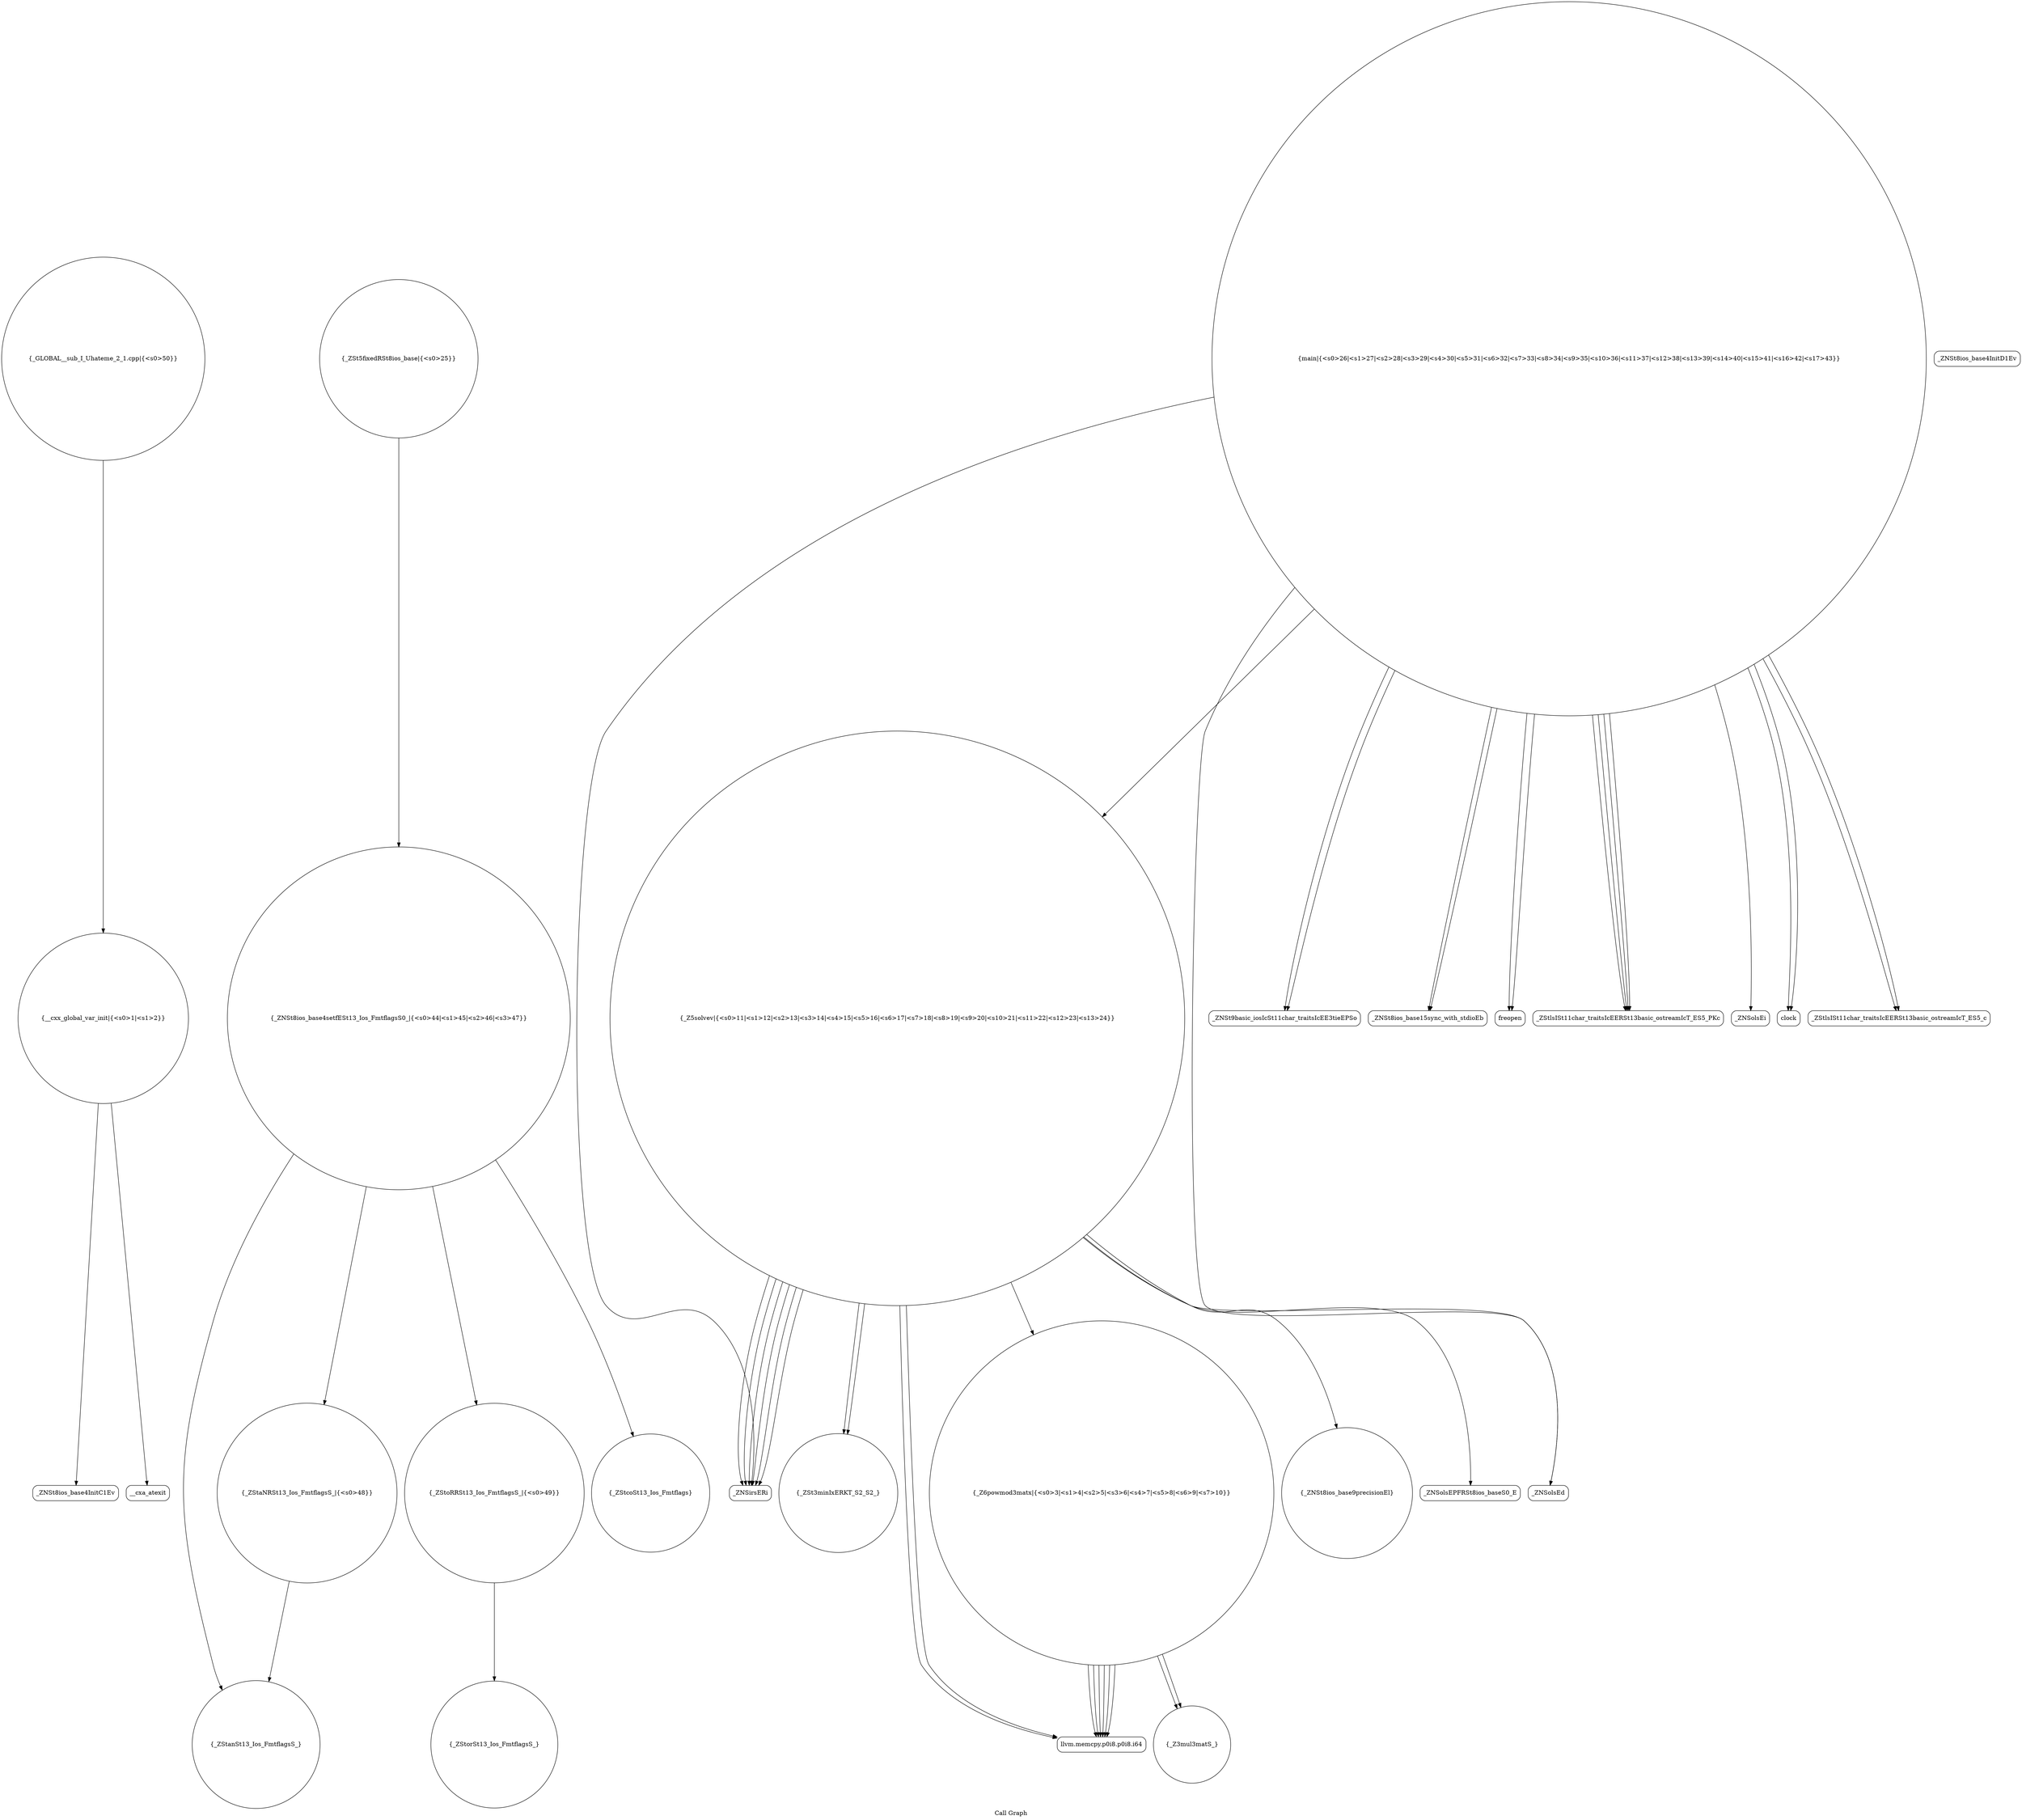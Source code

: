 digraph "Call Graph" {
	label="Call Graph";

	Node0x557cf68aa510 [shape=record,shape=circle,label="{__cxx_global_var_init|{<s0>1|<s1>2}}"];
	Node0x557cf68aa510:s0 -> Node0x557cf68aa9a0[color=black];
	Node0x557cf68aa510:s1 -> Node0x557cf68aaaa0[color=black];
	Node0x557cf68ab620 [shape=record,shape=circle,label="{_ZStanSt13_Ios_FmtflagsS_}"];
	Node0x557cf68aaca0 [shape=record,shape=circle,label="{_Z5solvev|{<s0>11|<s1>12|<s2>13|<s3>14|<s4>15|<s5>16|<s6>17|<s7>18|<s8>19|<s9>20|<s10>21|<s11>22|<s12>23|<s13>24}}"];
	Node0x557cf68aaca0:s0 -> Node0x557cf68aad20[color=black];
	Node0x557cf68aaca0:s1 -> Node0x557cf68aad20[color=black];
	Node0x557cf68aaca0:s2 -> Node0x557cf68aad20[color=black];
	Node0x557cf68aaca0:s3 -> Node0x557cf68aad20[color=black];
	Node0x557cf68aaca0:s4 -> Node0x557cf68aad20[color=black];
	Node0x557cf68aaca0:s5 -> Node0x557cf68aad20[color=black];
	Node0x557cf68aaca0:s6 -> Node0x557cf68aada0[color=black];
	Node0x557cf68aaca0:s7 -> Node0x557cf68aada0[color=black];
	Node0x557cf68aaca0:s8 -> Node0x557cf68aac20[color=black];
	Node0x557cf68aaca0:s9 -> Node0x557cf68aaba0[color=black];
	Node0x557cf68aaca0:s10 -> Node0x557cf68aac20[color=black];
	Node0x557cf68aaca0:s11 -> Node0x557cf68aae20[color=black];
	Node0x557cf68aaca0:s12 -> Node0x557cf68aaea0[color=black];
	Node0x557cf68aaca0:s13 -> Node0x557cf68aafa0[color=black];
	Node0x557cf68ab020 [shape=record,shape=circle,label="{main|{<s0>26|<s1>27|<s2>28|<s3>29|<s4>30|<s5>31|<s6>32|<s7>33|<s8>34|<s9>35|<s10>36|<s11>37|<s12>38|<s13>39|<s14>40|<s15>41|<s16>42|<s17>43}}"];
	Node0x557cf68ab020:s0 -> Node0x557cf68ab0a0[color=black];
	Node0x557cf68ab020:s1 -> Node0x557cf68ab0a0[color=black];
	Node0x557cf68ab020:s2 -> Node0x557cf68ab120[color=black];
	Node0x557cf68ab020:s3 -> Node0x557cf68ab120[color=black];
	Node0x557cf68ab020:s4 -> Node0x557cf68ab1a0[color=black];
	Node0x557cf68ab020:s5 -> Node0x557cf68ab1a0[color=black];
	Node0x557cf68ab020:s6 -> Node0x557cf68aad20[color=black];
	Node0x557cf68ab020:s7 -> Node0x557cf68ab220[color=black];
	Node0x557cf68ab020:s8 -> Node0x557cf68ab2a0[color=black];
	Node0x557cf68ab020:s9 -> Node0x557cf68ab220[color=black];
	Node0x557cf68ab020:s10 -> Node0x557cf68ab320[color=black];
	Node0x557cf68ab020:s11 -> Node0x557cf68aaca0[color=black];
	Node0x557cf68ab020:s12 -> Node0x557cf68ab320[color=black];
	Node0x557cf68ab020:s13 -> Node0x557cf68ab3a0[color=black];
	Node0x557cf68ab020:s14 -> Node0x557cf68ab220[color=black];
	Node0x557cf68ab020:s15 -> Node0x557cf68aafa0[color=black];
	Node0x557cf68ab020:s16 -> Node0x557cf68ab220[color=black];
	Node0x557cf68ab020:s17 -> Node0x557cf68ab3a0[color=black];
	Node0x557cf68ab3a0 [shape=record,shape=Mrecord,label="{_ZStlsISt11char_traitsIcEERSt13basic_ostreamIcT_ES5_c}"];
	Node0x557cf68aaa20 [shape=record,shape=Mrecord,label="{_ZNSt8ios_base4InitD1Ev}"];
	Node0x557cf68ab720 [shape=record,shape=circle,label="{_GLOBAL__sub_I_Uhateme_2_1.cpp|{<s0>50}}"];
	Node0x557cf68ab720:s0 -> Node0x557cf68aa510[color=black];
	Node0x557cf68aada0 [shape=record,shape=circle,label="{_ZSt3minIxERKT_S2_S2_}"];
	Node0x557cf68ab120 [shape=record,shape=Mrecord,label="{_ZNSt8ios_base15sync_with_stdioEb}"];
	Node0x557cf68ab4a0 [shape=record,shape=circle,label="{_ZStaNRSt13_Ios_FmtflagsS_|{<s0>48}}"];
	Node0x557cf68ab4a0:s0 -> Node0x557cf68ab620[color=black];
	Node0x557cf68aab20 [shape=record,shape=circle,label="{_Z3mul3matS_}"];
	Node0x557cf68aaea0 [shape=record,shape=Mrecord,label="{_ZNSolsEPFRSt8ios_baseS0_E}"];
	Node0x557cf68ab220 [shape=record,shape=Mrecord,label="{_ZStlsISt11char_traitsIcEERSt13basic_ostreamIcT_ES5_PKc}"];
	Node0x557cf68ab5a0 [shape=record,shape=circle,label="{_ZStoRRSt13_Ios_FmtflagsS_|{<s0>49}}"];
	Node0x557cf68ab5a0:s0 -> Node0x557cf68ab6a0[color=black];
	Node0x557cf68aac20 [shape=record,shape=Mrecord,label="{llvm.memcpy.p0i8.p0i8.i64}"];
	Node0x557cf68aafa0 [shape=record,shape=Mrecord,label="{_ZNSolsEd}"];
	Node0x557cf68ab320 [shape=record,shape=Mrecord,label="{clock}"];
	Node0x557cf68aa9a0 [shape=record,shape=Mrecord,label="{_ZNSt8ios_base4InitC1Ev}"];
	Node0x557cf68ab6a0 [shape=record,shape=circle,label="{_ZStorSt13_Ios_FmtflagsS_}"];
	Node0x557cf68aad20 [shape=record,shape=Mrecord,label="{_ZNSirsERi}"];
	Node0x557cf68ab0a0 [shape=record,shape=Mrecord,label="{_ZNSt9basic_iosIcSt11char_traitsIcEE3tieEPSo}"];
	Node0x557cf68ab420 [shape=record,shape=circle,label="{_ZNSt8ios_base4setfESt13_Ios_FmtflagsS0_|{<s0>44|<s1>45|<s2>46|<s3>47}}"];
	Node0x557cf68ab420:s0 -> Node0x557cf68ab520[color=black];
	Node0x557cf68ab420:s1 -> Node0x557cf68ab4a0[color=black];
	Node0x557cf68ab420:s2 -> Node0x557cf68ab620[color=black];
	Node0x557cf68ab420:s3 -> Node0x557cf68ab5a0[color=black];
	Node0x557cf68aaaa0 [shape=record,shape=Mrecord,label="{__cxa_atexit}"];
	Node0x557cf68aae20 [shape=record,shape=circle,label="{_ZNSt8ios_base9precisionEl}"];
	Node0x557cf68ab1a0 [shape=record,shape=Mrecord,label="{freopen}"];
	Node0x557cf68ab520 [shape=record,shape=circle,label="{_ZStcoSt13_Ios_Fmtflags}"];
	Node0x557cf68aaba0 [shape=record,shape=circle,label="{_Z6powmod3matx|{<s0>3|<s1>4|<s2>5|<s3>6|<s4>7|<s5>8|<s6>9|<s7>10}}"];
	Node0x557cf68aaba0:s0 -> Node0x557cf68aac20[color=black];
	Node0x557cf68aaba0:s1 -> Node0x557cf68aac20[color=black];
	Node0x557cf68aaba0:s2 -> Node0x557cf68aab20[color=black];
	Node0x557cf68aaba0:s3 -> Node0x557cf68aac20[color=black];
	Node0x557cf68aaba0:s4 -> Node0x557cf68aac20[color=black];
	Node0x557cf68aaba0:s5 -> Node0x557cf68aac20[color=black];
	Node0x557cf68aaba0:s6 -> Node0x557cf68aab20[color=black];
	Node0x557cf68aaba0:s7 -> Node0x557cf68aac20[color=black];
	Node0x557cf68aaf20 [shape=record,shape=circle,label="{_ZSt5fixedRSt8ios_base|{<s0>25}}"];
	Node0x557cf68aaf20:s0 -> Node0x557cf68ab420[color=black];
	Node0x557cf68ab2a0 [shape=record,shape=Mrecord,label="{_ZNSolsEi}"];
}
